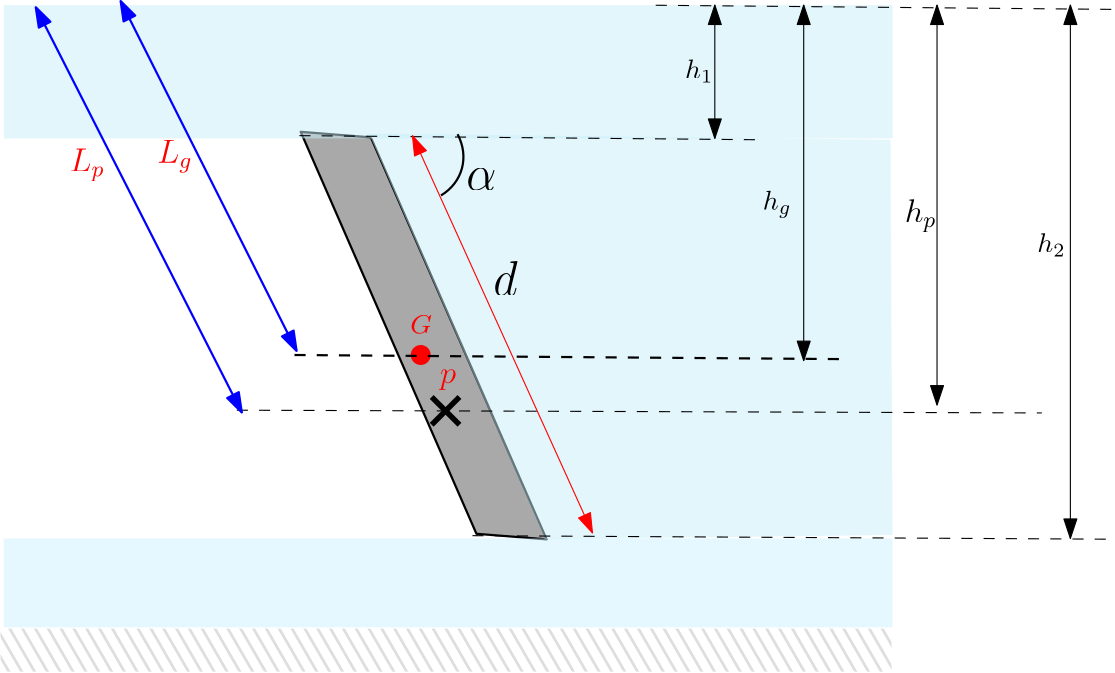 <?xml version="1.0"?>
<!DOCTYPE ipe SYSTEM "ipe.dtd">
<ipe version="70212" creator="Ipe 7.2.13">
<info created="D:20191014004508" modified="D:20191014213403"/>
<ipestyle name="basic">
<symbol name="arrow/arc(spx)">
<path stroke="sym-stroke" fill="sym-stroke" pen="sym-pen">
0 0 m
-1 0.333 l
-1 -0.333 l
h
</path>
</symbol>
<symbol name="arrow/farc(spx)">
<path stroke="sym-stroke" fill="white" pen="sym-pen">
0 0 m
-1 0.333 l
-1 -0.333 l
h
</path>
</symbol>
<symbol name="arrow/ptarc(spx)">
<path stroke="sym-stroke" fill="sym-stroke" pen="sym-pen">
0 0 m
-1 0.333 l
-0.8 0 l
-1 -0.333 l
h
</path>
</symbol>
<symbol name="arrow/fptarc(spx)">
<path stroke="sym-stroke" fill="white" pen="sym-pen">
0 0 m
-1 0.333 l
-0.8 0 l
-1 -0.333 l
h
</path>
</symbol>
<symbol name="mark/circle(sx)" transformations="translations">
<path fill="sym-stroke">
0.6 0 0 0.6 0 0 e
0.4 0 0 0.4 0 0 e
</path>
</symbol>
<symbol name="mark/disk(sx)" transformations="translations">
<path fill="sym-stroke">
0.6 0 0 0.6 0 0 e
</path>
</symbol>
<symbol name="mark/fdisk(sfx)" transformations="translations">
<group>
<path fill="sym-fill">
0.5 0 0 0.5 0 0 e
</path>
<path fill="sym-stroke" fillrule="eofill">
0.6 0 0 0.6 0 0 e
0.4 0 0 0.4 0 0 e
</path>
</group>
</symbol>
<symbol name="mark/box(sx)" transformations="translations">
<path fill="sym-stroke" fillrule="eofill">
-0.6 -0.6 m
0.6 -0.6 l
0.6 0.6 l
-0.6 0.6 l
h
-0.4 -0.4 m
0.4 -0.4 l
0.4 0.4 l
-0.4 0.4 l
h
</path>
</symbol>
<symbol name="mark/square(sx)" transformations="translations">
<path fill="sym-stroke">
-0.6 -0.6 m
0.6 -0.6 l
0.6 0.6 l
-0.6 0.6 l
h
</path>
</symbol>
<symbol name="mark/fsquare(sfx)" transformations="translations">
<group>
<path fill="sym-fill">
-0.5 -0.5 m
0.5 -0.5 l
0.5 0.5 l
-0.5 0.5 l
h
</path>
<path fill="sym-stroke" fillrule="eofill">
-0.6 -0.6 m
0.6 -0.6 l
0.6 0.6 l
-0.6 0.6 l
h
-0.4 -0.4 m
0.4 -0.4 l
0.4 0.4 l
-0.4 0.4 l
h
</path>
</group>
</symbol>
<symbol name="mark/cross(sx)" transformations="translations">
<group>
<path fill="sym-stroke">
-0.43 -0.57 m
0.57 0.43 l
0.43 0.57 l
-0.57 -0.43 l
h
</path>
<path fill="sym-stroke">
-0.43 0.57 m
0.57 -0.43 l
0.43 -0.57 l
-0.57 0.43 l
h
</path>
</group>
</symbol>
<symbol name="arrow/fnormal(spx)">
<path stroke="sym-stroke" fill="white" pen="sym-pen">
0 0 m
-1 0.333 l
-1 -0.333 l
h
</path>
</symbol>
<symbol name="arrow/pointed(spx)">
<path stroke="sym-stroke" fill="sym-stroke" pen="sym-pen">
0 0 m
-1 0.333 l
-0.8 0 l
-1 -0.333 l
h
</path>
</symbol>
<symbol name="arrow/fpointed(spx)">
<path stroke="sym-stroke" fill="white" pen="sym-pen">
0 0 m
-1 0.333 l
-0.8 0 l
-1 -0.333 l
h
</path>
</symbol>
<symbol name="arrow/linear(spx)">
<path stroke="sym-stroke" pen="sym-pen">
-1 0.333 m
0 0 l
-1 -0.333 l
</path>
</symbol>
<symbol name="arrow/fdouble(spx)">
<path stroke="sym-stroke" fill="white" pen="sym-pen">
0 0 m
-1 0.333 l
-1 -0.333 l
h
-1 0 m
-2 0.333 l
-2 -0.333 l
h
</path>
</symbol>
<symbol name="arrow/double(spx)">
<path stroke="sym-stroke" fill="sym-stroke" pen="sym-pen">
0 0 m
-1 0.333 l
-1 -0.333 l
h
-1 0 m
-2 0.333 l
-2 -0.333 l
h
</path>
</symbol>
<pen name="heavier" value="0.8"/>
<pen name="fat" value="1.2"/>
<pen name="ultrafat" value="2"/>
<symbolsize name="large" value="5"/>
<symbolsize name="small" value="2"/>
<symbolsize name="tiny" value="1.1"/>
<arrowsize name="large" value="10"/>
<arrowsize name="small" value="5"/>
<arrowsize name="tiny" value="3"/>
<color name="red" value="1 0 0"/>
<color name="green" value="0 1 0"/>
<color name="blue" value="0 0 1"/>
<color name="yellow" value="1 1 0"/>
<color name="orange" value="1 0.647 0"/>
<color name="gold" value="1 0.843 0"/>
<color name="purple" value="0.627 0.125 0.941"/>
<color name="gray" value="0.745"/>
<color name="brown" value="0.647 0.165 0.165"/>
<color name="navy" value="0 0 0.502"/>
<color name="pink" value="1 0.753 0.796"/>
<color name="seagreen" value="0.18 0.545 0.341"/>
<color name="turquoise" value="0.251 0.878 0.816"/>
<color name="violet" value="0.933 0.51 0.933"/>
<color name="darkblue" value="0 0 0.545"/>
<color name="darkcyan" value="0 0.545 0.545"/>
<color name="darkgray" value="0.663"/>
<color name="darkgreen" value="0 0.392 0"/>
<color name="darkmagenta" value="0.545 0 0.545"/>
<color name="darkorange" value="1 0.549 0"/>
<color name="darkred" value="0.545 0 0"/>
<color name="lightblue" value="0.678 0.847 0.902"/>
<color name="lightcyan" value="0.878 1 1"/>
<color name="lightgray" value="0.827"/>
<color name="lightgreen" value="0.565 0.933 0.565"/>
<color name="lightyellow" value="1 1 0.878"/>
<dashstyle name="dashed" value="[4] 0"/>
<dashstyle name="dotted" value="[1 3] 0"/>
<dashstyle name="dash dotted" value="[4 2 1 2] 0"/>
<dashstyle name="dash dot dotted" value="[4 2 1 2 1 2] 0"/>
<textsize name="large" value="\large"/>
<textsize name="small" value="\small"/>
<textsize name="tiny" value="\tiny"/>
<textsize name="Large" value="\Large"/>
<textsize name="LARGE" value="\LARGE"/>
<textsize name="huge" value="\huge"/>
<textsize name="Huge" value="\Huge"/>
<textsize name="footnote" value="\footnotesize"/>
<textstyle name="center" begin="\begin{center}" end="\end{center}"/>
<textstyle name="itemize" begin="\begin{itemize}" end="\end{itemize}"/>
<textstyle name="item" begin="\begin{itemize}\item{}" end="\end{itemize}"/>
<gridsize name="4 pts" value="4"/>
<gridsize name="8 pts (~3 mm)" value="8"/>
<gridsize name="16 pts (~6 mm)" value="16"/>
<gridsize name="32 pts (~12 mm)" value="32"/>
<gridsize name="10 pts (~3.5 mm)" value="10"/>
<gridsize name="20 pts (~7 mm)" value="20"/>
<gridsize name="14 pts (~5 mm)" value="14"/>
<gridsize name="28 pts (~10 mm)" value="28"/>
<gridsize name="56 pts (~20 mm)" value="56"/>
<anglesize name="90 deg" value="90"/>
<anglesize name="60 deg" value="60"/>
<anglesize name="45 deg" value="45"/>
<anglesize name="30 deg" value="30"/>
<anglesize name="22.5 deg" value="22.5"/>
<opacity name="10%" value="0.1"/>
<opacity name="30%" value="0.3"/>
<opacity name="50%" value="0.5"/>
<opacity name="75%" value="0.75"/>
<tiling name="falling" angle="-60" step="4" width="1"/>
<tiling name="rising" angle="30" step="4" width="1"/>
</ipestyle>
<page>
<layer name="alpha"/>
<view layers="alpha" active="alpha"/>
<path layer="alpha" matrix="1.02751 -0.0815608 0.0883933 0.979823 -60.7155 33.4861" stroke="black" fill="darkgray" pen="heavier">
231.193 656.999 m
304.95 515.444 l
329.536 515.444 l
255.779 656.999 l
h
</path>
<path matrix="1 0 0 1.5 0 -352" fill="0.784 0.937 0.984" opacity="50%" stroke-opacity="opaque">
128 704 m
128 672 l
448 672 l
448 704 l
h
</path>
<path fill="0.8 0.95 1" opacity="50%" stroke-opacity="opaque">
128 512 m
128 480 l
448 480 l
448 512 l
h
</path>
<path fill="0.784 0.937 0.984" opacity="50%" stroke-opacity="opaque">
259.504 657.744 m
322.831 511.719 l
447.995 513.209 l
447.25 655.509 l
h
</path>
<use name="mark/disk(sx)" pos="278.129 578.026" size="6" stroke="1 0 0"/>
<use name="mark/cross(sx)" pos="287.07 557.91" size="10" stroke="black"/>
<text matrix="1 0 0 1 -38.809 -231.49" transformations="translations" pos="313.146 817.179" stroke="red" type="label" width="7.833" height="6.808" depth="0" valign="baseline" style="math">G</text>
<text matrix="1 0 0 1 -15.4961 -173.365" transformations="translations" pos="300.48 741.187" stroke="red" type="label" width="5.875" height="5.152" depth="2.32" valign="baseline" size="large" style="math">p</text>
<path matrix="0.6375 0 0 2 85.1692 -656.999" stroke="black" dash="dashed">
234.173 656.999 m
494.187 656.254 l
</path>
<path matrix="0.87844 0 0 1 36.0736 0" stroke="black" dash="dashed">
296.756 512.986 m
556.77 511.719 l
</path>
<path matrix="0.763678 0 0 2 53.8509 -735.972" stroke="black" dash="dashed" pen="heavier">
234.173 656.999 m
494.187 656.254 l
</path>
<path matrix="1.11463 0 0 1.33334 -49.1052 -317.845" stroke="black" dash="dashed">
234.173 656.999 m
494.187 656.254 l
</path>
<path matrix="0.633798 0 0 2 214.313 -610.063" stroke="black" dash="dashed">
234.173 656.999 m
494.187 656.254 l
</path>
<path stroke="blue" pen="heavier" arrow="normal/normal" rarrow="normal/normal">
233.428 579.516 m
170.101 705.425 l
</path>
<path matrix="1.1711 0 0 1.1583 -59.6502 -113.905" stroke="blue" pen="heavier" arrow="normal/normal" rarrow="normal/normal">
233.428 579.516 m
170.101 705.425 l
</path>
<path matrix="1 0 0 1 16 0" stroke="black" arrow="normal/normal" rarrow="normal/normal">
496 704 m
496 512 l
</path>
<path stroke="black" arrow="normal/normal" rarrow="normal/normal">
384 704 m
384 656 l
</path>
<path stroke="black" arrow="normal/normal" rarrow="normal/normal">
416 704 m
416 576 l
</path>
<path stroke="black" arrow="normal/normal" rarrow="normal/normal">
464 704 m
464 560 l
</path>
<text matrix="1 0 0 1 181.304 -122.419" transformations="translations" pos="192 800" stroke="black" type="label" width="10.209" height="6.923" depth="1.49" valign="baseline" style="math">h_1</text>
<text matrix="1 0 0 1 308.062 -185.023" transformations="translations" pos="192 800" stroke="black" type="label" width="10.209" height="6.923" depth="1.49" valign="baseline" style="math">h_2</text>
<text matrix="1 0 0 1 209.257 -169.712" transformations="translations" pos="192 800" stroke="black" type="label" width="10.375" height="6.919" depth="2.85" valign="baseline" style="math">h_g</text>
<text matrix="1 0 0 1 260.334 -174.176" transformations="translations" pos="192 800" stroke="black" type="label" width="11.499" height="8.305" depth="3.34" valign="baseline" size="large" style="math">h_p</text>
<text matrix="1 0 0 1 26.3433 14.8762" transformations="translations" pos="156.929 632.314" stroke="red" type="label" width="12.778" height="8.172" depth="3.34" valign="baseline" size="large" style="math">L_g</text>
<text matrix="1 0 0 1 -5.26869 11.7772" transformations="translations" pos="156.929 632.314" stroke="red" type="label" width="12.725" height="8.172" depth="3.34" valign="baseline" size="large" style="math">L_p</text>
<path fill="gray" opacity="50%" stroke-opacity="opaque" tiling="falling">
126.867 479.522 m
126.867 464.026 l
447.636 464.026 l
447.636 479.522 l
h
</path>
<path stroke="red" arrow="normal/normal" rarrow="normal/normal">
275.149 656.999 m
339.966 513.954 l
</path>
<path matrix="-0.668415 0.214023 -0.182966 -0.571422 654.679 1030.2" stroke="black" pen="heavier">
329.536 814.199 m
30.2403 0 0 30.2403 353.779 796.122 331.026 776.203 a
</path>
<text matrix="1 0 0 1 76.7376 -190.726" transformations="translations" pos="227.468 790.358" stroke="black" type="label" width="8.759" height="11.955" depth="0" valign="baseline" size="LARGE">$d$</text>
<text matrix="1 0 0 1 64.0721 -124.419" transformations="translations" pos="230.448 762.047" stroke="black" type="label" width="10.831" height="7.412" depth="0" valign="baseline" size="LARGE">$\alpha$</text>
</page>
</ipe>
